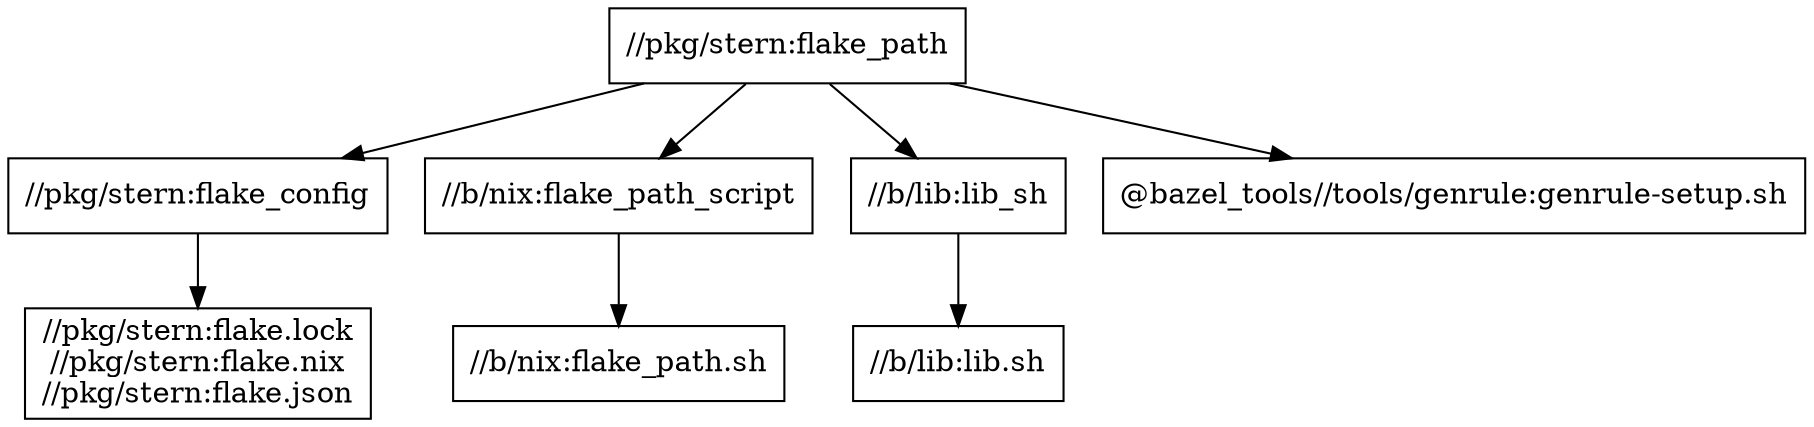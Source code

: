 digraph mygraph {
  node [shape=box];
  "//pkg/stern:flake_path"
  "//pkg/stern:flake_path" -> "//pkg/stern:flake_config"
  "//pkg/stern:flake_path" -> "//b/nix:flake_path_script"
  "//pkg/stern:flake_path" -> "//b/lib:lib_sh"
  "//pkg/stern:flake_path" -> "@bazel_tools//tools/genrule:genrule-setup.sh"
  "@bazel_tools//tools/genrule:genrule-setup.sh"
  "//b/lib:lib_sh"
  "//b/lib:lib_sh" -> "//b/lib:lib.sh"
  "//b/nix:flake_path_script"
  "//b/nix:flake_path_script" -> "//b/nix:flake_path.sh"
  "//b/nix:flake_path.sh"
  "//pkg/stern:flake_config"
  "//pkg/stern:flake_config" -> "//pkg/stern:flake.lock\n//pkg/stern:flake.nix\n//pkg/stern:flake.json"
  "//pkg/stern:flake.lock\n//pkg/stern:flake.nix\n//pkg/stern:flake.json"
  "//b/lib:lib.sh"
}
